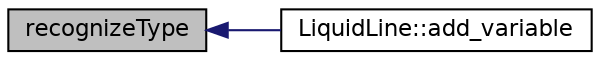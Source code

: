 digraph "recognizeType"
{
  edge [fontname="Helvetica",fontsize="11",labelfontname="Helvetica",labelfontsize="11"];
  node [fontname="Helvetica",fontsize="11",shape=record];
  rankdir="LR";
  Node16 [label="recognizeType",height=0.2,width=0.4,color="black", fillcolor="grey75", style="filled", fontcolor="black"];
  Node16 -> Node17 [dir="back",color="midnightblue",fontsize="11",style="solid",fontname="Helvetica"];
  Node17 [label="LiquidLine::add_variable",height=0.2,width=0.4,color="black", fillcolor="white", style="filled",URL="$class_liquid_line.html#a58fa9ef1d59c5cf852aa0e5d834f2365",tooltip="Adds a variable to the line. "];
}

